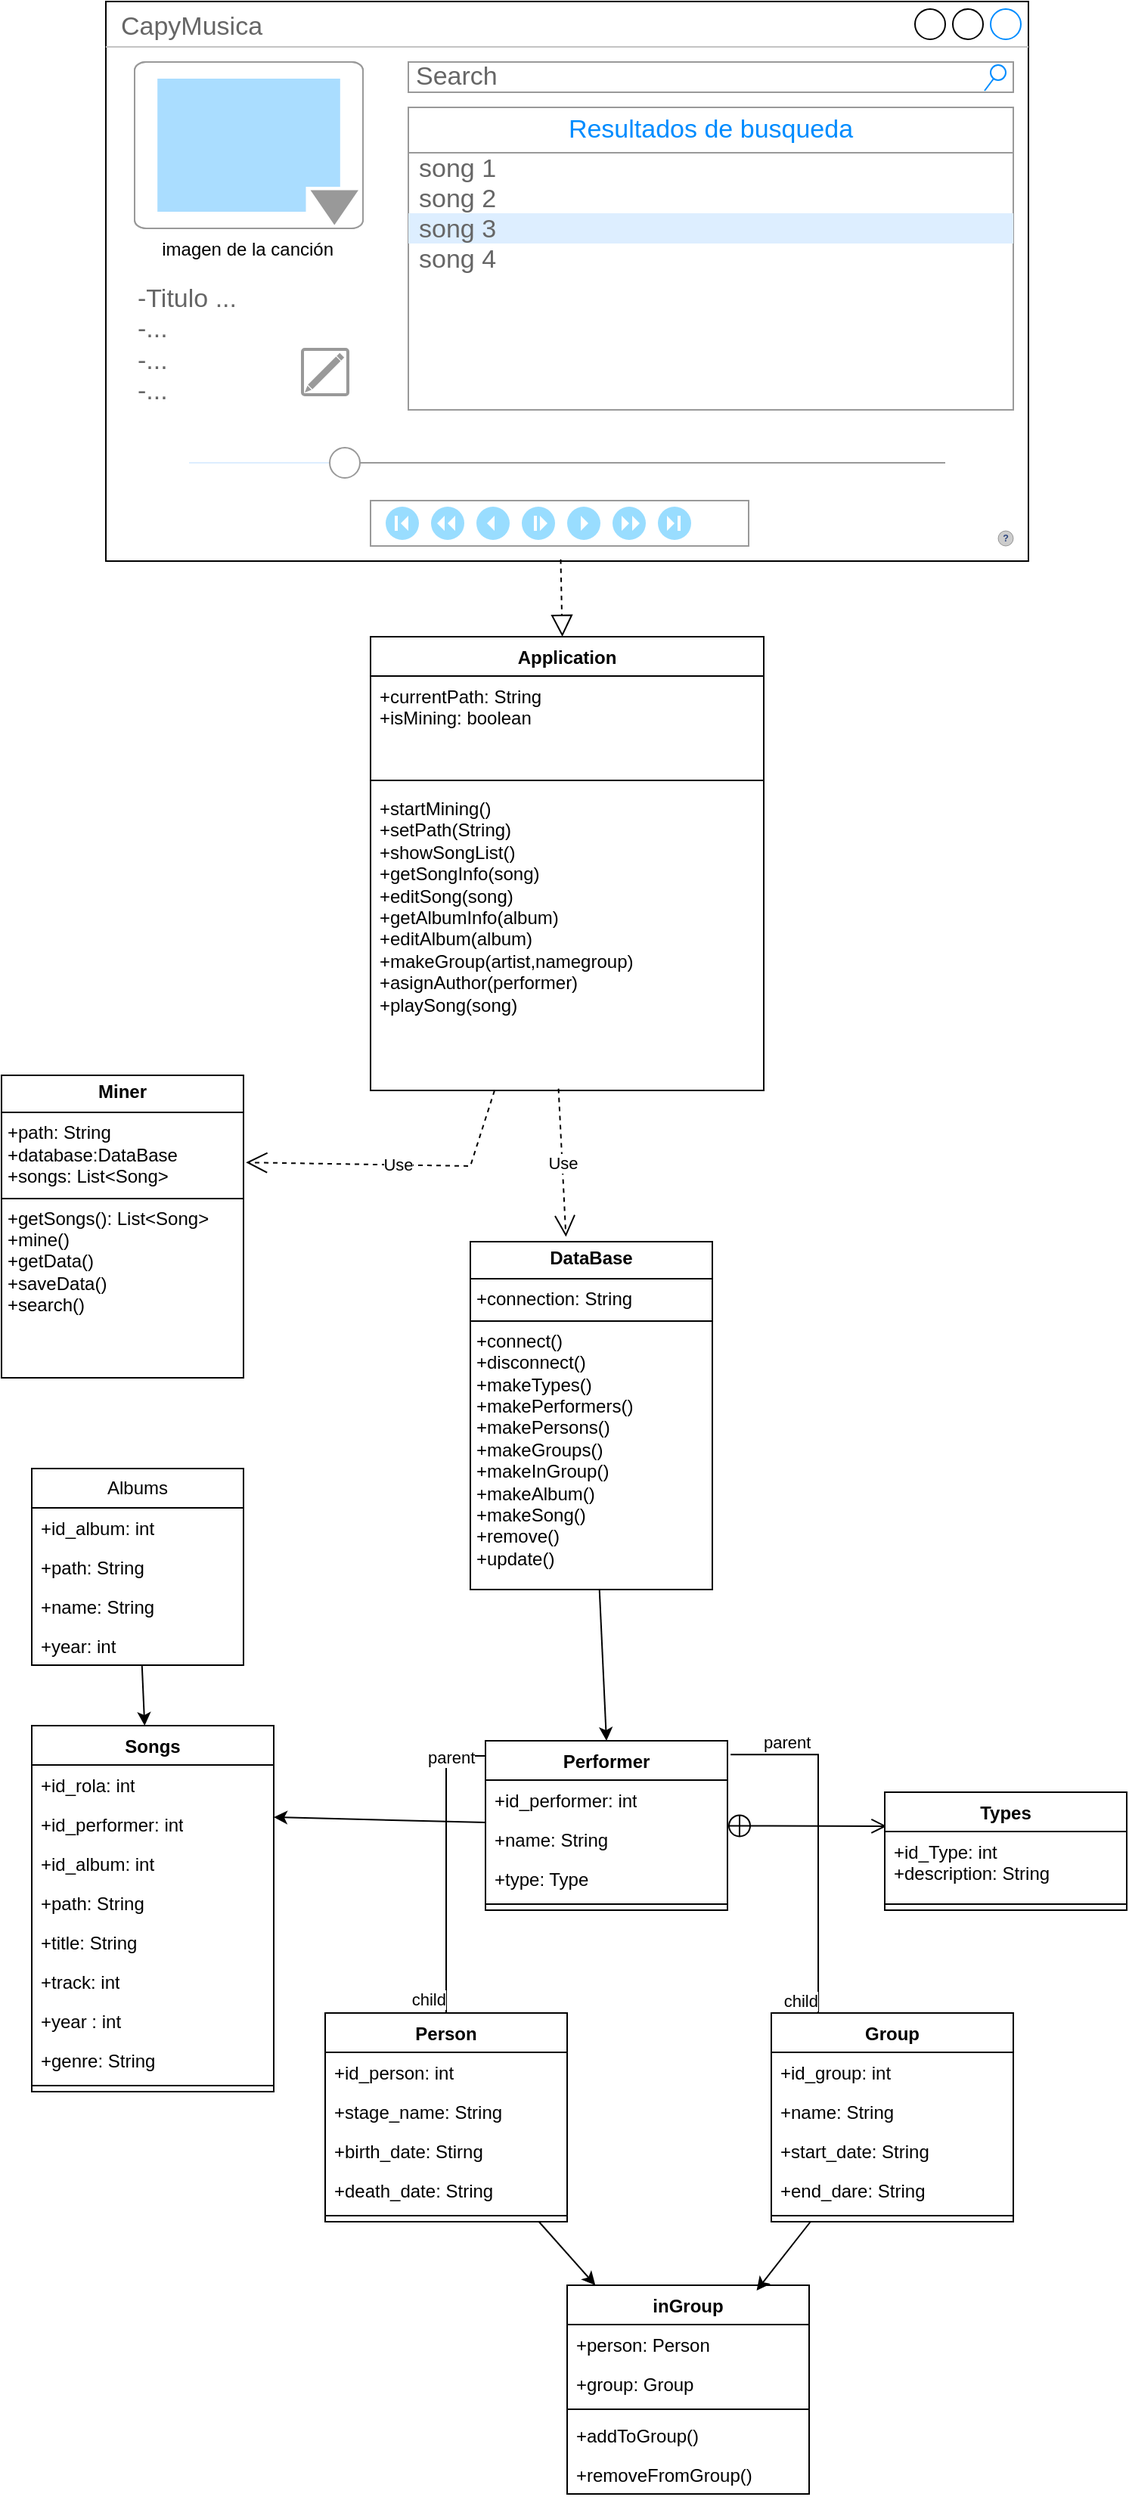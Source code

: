 <mxfile version="24.7.8">
  <diagram id="C5RBs43oDa-KdzZeNtuy" name="Page-1">
    <mxGraphModel dx="1247" dy="4340" grid="1" gridSize="10" guides="1" tooltips="1" connect="1" arrows="1" fold="1" page="1" pageScale="1" pageWidth="827" pageHeight="1169" math="0" shadow="0">
      <root>
        <mxCell id="WIyWlLk6GJQsqaUBKTNV-0" />
        <mxCell id="WIyWlLk6GJQsqaUBKTNV-1" parent="WIyWlLk6GJQsqaUBKTNV-0" />
        <mxCell id="khMB7CBPrgDATVtjI-uM-18" value="CapyMusica" style="strokeWidth=1;shadow=0;dashed=0;align=center;html=1;shape=mxgraph.mockup.containers.window;align=left;verticalAlign=top;spacingLeft=8;strokeColor2=#008cff;strokeColor3=#c4c4c4;fontColor=#666666;mainText=;fontSize=17;labelBackgroundColor=none;whiteSpace=wrap;" vertex="1" parent="WIyWlLk6GJQsqaUBKTNV-1">
          <mxGeometry x="109" y="-3440" width="610" height="370" as="geometry" />
        </mxCell>
        <mxCell id="khMB7CBPrgDATVtjI-uM-19" value="Search" style="strokeWidth=1;shadow=0;dashed=0;align=center;html=1;shape=mxgraph.mockup.forms.searchBox;strokeColor=#999999;mainText=;strokeColor2=#008cff;fontColor=#666666;fontSize=17;align=left;spacingLeft=3;whiteSpace=wrap;" vertex="1" parent="WIyWlLk6GJQsqaUBKTNV-1">
          <mxGeometry x="309" y="-3400" width="400" height="20" as="geometry" />
        </mxCell>
        <mxCell id="khMB7CBPrgDATVtjI-uM-20" value="" style="verticalLabelPosition=bottom;shadow=0;dashed=0;align=center;html=1;verticalAlign=top;strokeWidth=1;shape=mxgraph.mockup.misc.playbackControls;sketch=0;strokeColor=#999999;fillColor2=#99ddff;strokeColor2=none;fillColor3=#ffffff;strokeColor3=none;" vertex="1" parent="WIyWlLk6GJQsqaUBKTNV-1">
          <mxGeometry x="284" y="-3110" width="250" height="30" as="geometry" />
        </mxCell>
        <mxCell id="khMB7CBPrgDATVtjI-uM-24" value="Resultados de busqueda" style="swimlane;strokeColor=#999999;swimlaneFillColor=#FFFFFF;fillColor=#ffffff;fontColor=#008CFF;fontStyle=0;childLayout=stackLayout;horizontal=1;startSize=30;horizontalStack=0;resizeParent=1;resizeParentMax=0;resizeLast=0;collapsible=0;marginBottom=0;whiteSpace=wrap;html=1;fontSize=17;" vertex="1" parent="WIyWlLk6GJQsqaUBKTNV-1">
          <mxGeometry x="309" y="-3370" width="400" height="200" as="geometry" />
        </mxCell>
        <mxCell id="khMB7CBPrgDATVtjI-uM-25" value="song 1" style="text;spacing=0;strokeColor=none;align=left;verticalAlign=middle;spacingLeft=7;spacingRight=10;overflow=hidden;points=[[0,0.5],[1,0.5]];portConstraint=eastwest;rotatable=0;whiteSpace=wrap;html=1;fillColor=none;fontColor=#666666;fontSize=17;" vertex="1" parent="khMB7CBPrgDATVtjI-uM-24">
          <mxGeometry y="30" width="400" height="20" as="geometry" />
        </mxCell>
        <mxCell id="khMB7CBPrgDATVtjI-uM-26" value="song 2" style="text;spacing=0;strokeColor=none;align=left;verticalAlign=middle;spacingLeft=7;spacingRight=10;overflow=hidden;points=[[0,0.5],[1,0.5]];portConstraint=eastwest;rotatable=0;whiteSpace=wrap;html=1;rSize=5;fillColor=none;fontColor=#666666;fontSize=17;" vertex="1" parent="khMB7CBPrgDATVtjI-uM-24">
          <mxGeometry y="50" width="400" height="20" as="geometry" />
        </mxCell>
        <mxCell id="khMB7CBPrgDATVtjI-uM-27" value="song 3" style="text;spacing=0;strokeColor=none;align=left;verticalAlign=middle;spacingLeft=7;spacingRight=10;overflow=hidden;points=[[0,0.5],[1,0.5]];portConstraint=eastwest;rotatable=0;whiteSpace=wrap;html=1;rSize=5;fillColor=#DDEEFF;fontColor=#666666;fontSize=17;" vertex="1" parent="khMB7CBPrgDATVtjI-uM-24">
          <mxGeometry y="70" width="400" height="20" as="geometry" />
        </mxCell>
        <mxCell id="khMB7CBPrgDATVtjI-uM-28" value="song 4" style="text;spacing=0;strokeColor=none;align=left;verticalAlign=middle;spacingLeft=7;spacingRight=10;overflow=hidden;points=[[0,0.5],[1,0.5]];portConstraint=eastwest;rotatable=0;whiteSpace=wrap;html=1;fillColor=none;fontColor=#666666;fontSize=17;" vertex="1" parent="khMB7CBPrgDATVtjI-uM-24">
          <mxGeometry y="90" width="400" height="20" as="geometry" />
        </mxCell>
        <mxCell id="khMB7CBPrgDATVtjI-uM-29" value="" style="text;spacing=0;strokeColor=none;align=left;verticalAlign=middle;spacingLeft=7;spacingRight=10;overflow=hidden;points=[[0,0.5],[1,0.5]];portConstraint=eastwest;rotatable=0;whiteSpace=wrap;html=1;fillColor=none;fontColor=#666666;fontSize=17;" vertex="1" parent="khMB7CBPrgDATVtjI-uM-24">
          <mxGeometry y="110" width="400" height="90" as="geometry" />
        </mxCell>
        <mxCell id="khMB7CBPrgDATVtjI-uM-30" value="" style="strokeColor=#999999;verticalLabelPosition=bottom;shadow=0;dashed=0;verticalAlign=top;strokeWidth=2;html=1;shape=mxgraph.mockup.misc.editIcon;" vertex="1" parent="WIyWlLk6GJQsqaUBKTNV-1">
          <mxGeometry x="239" y="-3210" width="30" height="30" as="geometry" />
        </mxCell>
        <mxCell id="khMB7CBPrgDATVtjI-uM-32" value="-Titulo ...&lt;div&gt;-...&lt;/div&gt;&lt;div&gt;-...&lt;/div&gt;&lt;div&gt;-...&lt;/div&gt;" style="strokeWidth=1;shadow=0;dashed=0;align=center;html=1;shape=mxgraph.mockup.text.bulletedList;textColor=#666666;mainText=,,,,;textSize=17;bulletStyle=none;strokeColor=none;fillColor=none;align=left;verticalAlign=top;fontSize=17;fontColor=#666666;" vertex="1" parent="WIyWlLk6GJQsqaUBKTNV-1">
          <mxGeometry x="128" y="-3260" width="150" height="90" as="geometry" />
        </mxCell>
        <mxCell id="khMB7CBPrgDATVtjI-uM-33" value="" style="verticalLabelPosition=bottom;shadow=0;dashed=0;align=center;html=1;verticalAlign=top;strokeWidth=1;shape=mxgraph.mockup.forms.horSlider;strokeColor=#999999;sliderStyle=basic;sliderPos=20;handleStyle=circle;fillColor2=#ddeeff;" vertex="1" parent="WIyWlLk6GJQsqaUBKTNV-1">
          <mxGeometry x="164" y="-3150" width="500" height="30" as="geometry" />
        </mxCell>
        <mxCell id="khMB7CBPrgDATVtjI-uM-34" value="imagen de la canción&amp;nbsp;" style="verticalLabelPosition=bottom;shadow=0;dashed=0;align=center;html=1;verticalAlign=top;strokeWidth=1;shape=mxgraph.mockup.forms.colorPicker;chosenColor=#aaddff;" vertex="1" parent="WIyWlLk6GJQsqaUBKTNV-1">
          <mxGeometry x="128" y="-3400" width="151" height="110" as="geometry" />
        </mxCell>
        <mxCell id="khMB7CBPrgDATVtjI-uM-36" value="Application" style="swimlane;fontStyle=1;align=center;verticalAlign=top;childLayout=stackLayout;horizontal=1;startSize=26;horizontalStack=0;resizeParent=1;resizeParentMax=0;resizeLast=0;collapsible=1;marginBottom=0;whiteSpace=wrap;html=1;" vertex="1" parent="WIyWlLk6GJQsqaUBKTNV-1">
          <mxGeometry x="284" y="-3020" width="260" height="300" as="geometry">
            <mxRectangle x="1240" y="200" width="90" height="30" as="alternateBounds" />
          </mxGeometry>
        </mxCell>
        <mxCell id="khMB7CBPrgDATVtjI-uM-37" value="+currentPath: String&lt;div&gt;+isMining: boolean&lt;/div&gt;" style="text;strokeColor=none;fillColor=none;align=left;verticalAlign=top;spacingLeft=4;spacingRight=4;overflow=hidden;rotatable=0;points=[[0,0.5],[1,0.5]];portConstraint=eastwest;whiteSpace=wrap;html=1;" vertex="1" parent="khMB7CBPrgDATVtjI-uM-36">
          <mxGeometry y="26" width="260" height="64" as="geometry" />
        </mxCell>
        <mxCell id="khMB7CBPrgDATVtjI-uM-38" value="" style="line;strokeWidth=1;fillColor=none;align=left;verticalAlign=middle;spacingTop=-1;spacingLeft=3;spacingRight=3;rotatable=0;labelPosition=right;points=[];portConstraint=eastwest;strokeColor=inherit;" vertex="1" parent="khMB7CBPrgDATVtjI-uM-36">
          <mxGeometry y="90" width="260" height="10" as="geometry" />
        </mxCell>
        <mxCell id="khMB7CBPrgDATVtjI-uM-39" value="&lt;div&gt;&lt;div&gt;+startMining()&amp;nbsp;&amp;nbsp;&lt;/div&gt;&lt;div&gt;+setPath(String)&lt;/div&gt;&lt;div&gt;+showSongList()&lt;/div&gt;&lt;div&gt;+getSongInfo(song)&amp;nbsp;&lt;/div&gt;&lt;div&gt;+editSong(song)&lt;/div&gt;&lt;div&gt;&lt;span style=&quot;background-color: initial;&quot;&gt;+getAlbumInfo(album)&lt;/span&gt;&lt;/div&gt;&lt;div&gt;+editAlbum(album)&lt;/div&gt;&lt;div&gt;+makeGroup(artist,namegroup)&lt;/div&gt;&lt;div&gt;+asignAuthor(performer)&lt;/div&gt;&lt;div&gt;+playSong(song)&lt;/div&gt;&lt;div&gt;&lt;br&gt;&lt;/div&gt;&lt;div&gt;&lt;br&gt;&lt;/div&gt;&lt;/div&gt;&lt;div&gt;&lt;br&gt;&lt;/div&gt;" style="text;strokeColor=none;fillColor=none;align=left;verticalAlign=top;spacingLeft=4;spacingRight=4;overflow=hidden;rotatable=0;points=[[0,0.5],[1,0.5]];portConstraint=eastwest;whiteSpace=wrap;html=1;" vertex="1" parent="khMB7CBPrgDATVtjI-uM-36">
          <mxGeometry y="100" width="260" height="200" as="geometry" />
        </mxCell>
        <mxCell id="khMB7CBPrgDATVtjI-uM-46" value="" style="endArrow=block;dashed=1;endFill=0;endSize=12;html=1;rounded=0;exitX=0.493;exitY=0.997;exitDx=0;exitDy=0;exitPerimeter=0;" edge="1" parent="WIyWlLk6GJQsqaUBKTNV-1" source="khMB7CBPrgDATVtjI-uM-18" target="khMB7CBPrgDATVtjI-uM-36">
          <mxGeometry width="160" relative="1" as="geometry">
            <mxPoint x="380" y="-3050" as="sourcePoint" />
            <mxPoint x="540" y="-3050" as="targetPoint" />
          </mxGeometry>
        </mxCell>
        <mxCell id="khMB7CBPrgDATVtjI-uM-48" value="Use" style="endArrow=open;endSize=12;dashed=1;html=1;rounded=0;entryX=1.01;entryY=0.288;entryDx=0;entryDy=0;entryPerimeter=0;" edge="1" parent="WIyWlLk6GJQsqaUBKTNV-1" source="khMB7CBPrgDATVtjI-uM-36" target="khMB7CBPrgDATVtjI-uM-49">
          <mxGeometry width="160" relative="1" as="geometry">
            <mxPoint x="570" y="-2630" as="sourcePoint" />
            <mxPoint x="220" y="-2670" as="targetPoint" />
            <Array as="points">
              <mxPoint x="350" y="-2670" />
            </Array>
          </mxGeometry>
        </mxCell>
        <mxCell id="khMB7CBPrgDATVtjI-uM-49" value="&lt;p style=&quot;margin:0px;margin-top:4px;text-align:center;&quot;&gt;&lt;b&gt;Miner&lt;/b&gt;&lt;/p&gt;&lt;hr size=&quot;1&quot; style=&quot;border-style:solid;&quot;&gt;&lt;p style=&quot;margin:0px;margin-left:4px;&quot;&gt;+path: String&lt;/p&gt;&lt;p style=&quot;margin:0px;margin-left:4px;&quot;&gt;+database:DataBase&lt;/p&gt;&lt;p style=&quot;margin:0px;margin-left:4px;&quot;&gt;+songs: List&amp;lt;Song&amp;gt;&lt;/p&gt;&lt;hr size=&quot;1&quot; style=&quot;border-style:solid;&quot;&gt;&lt;p style=&quot;margin:0px;margin-left:4px;&quot;&gt;+getSongs(): List&amp;lt;Song&amp;gt;&lt;/p&gt;&lt;p style=&quot;margin:0px;margin-left:4px;&quot;&gt;+mine()&amp;nbsp;&lt;/p&gt;&lt;p style=&quot;margin:0px;margin-left:4px;&quot;&gt;+getData()&lt;/p&gt;&lt;p style=&quot;margin:0px;margin-left:4px;&quot;&gt;+saveData()&lt;/p&gt;&lt;p style=&quot;margin:0px;margin-left:4px;&quot;&gt;+search()&lt;/p&gt;" style="verticalAlign=top;align=left;overflow=fill;html=1;whiteSpace=wrap;" vertex="1" parent="WIyWlLk6GJQsqaUBKTNV-1">
          <mxGeometry x="40" y="-2730" width="160" height="200" as="geometry" />
        </mxCell>
        <mxCell id="khMB7CBPrgDATVtjI-uM-100" style="edgeStyle=none;rounded=0;orthogonalLoop=1;jettySize=auto;html=1;entryX=0.5;entryY=0;entryDx=0;entryDy=0;" edge="1" parent="WIyWlLk6GJQsqaUBKTNV-1" source="khMB7CBPrgDATVtjI-uM-50" target="khMB7CBPrgDATVtjI-uM-58">
          <mxGeometry relative="1" as="geometry" />
        </mxCell>
        <mxCell id="khMB7CBPrgDATVtjI-uM-50" value="&lt;p style=&quot;margin:0px;margin-top:4px;text-align:center;&quot;&gt;&lt;b&gt;DataBase&lt;/b&gt;&lt;/p&gt;&lt;hr size=&quot;1&quot; style=&quot;border-style:solid;&quot;&gt;&lt;p style=&quot;margin:0px;margin-left:4px;&quot;&gt;+connection: String&lt;/p&gt;&lt;hr size=&quot;1&quot; style=&quot;border-style:solid;&quot;&gt;&lt;p style=&quot;margin:0px;margin-left:4px;&quot;&gt;+connect()&lt;/p&gt;&lt;p style=&quot;margin:0px;margin-left:4px;&quot;&gt;+disconnect()&lt;/p&gt;&lt;p style=&quot;margin:0px;margin-left:4px;&quot;&gt;+makeTypes()&lt;/p&gt;&lt;p style=&quot;margin:0px;margin-left:4px;&quot;&gt;+makePerformers()&lt;/p&gt;&lt;p style=&quot;margin:0px;margin-left:4px;&quot;&gt;+makePersons()&lt;/p&gt;&lt;p style=&quot;margin:0px;margin-left:4px;&quot;&gt;+makeGroups()&lt;/p&gt;&lt;p style=&quot;margin:0px;margin-left:4px;&quot;&gt;+makeInGroup()&lt;/p&gt;&lt;p style=&quot;margin:0px;margin-left:4px;&quot;&gt;+makeAlbum()&lt;/p&gt;&lt;p style=&quot;margin:0px;margin-left:4px;&quot;&gt;+makeSong()&lt;/p&gt;&lt;p style=&quot;margin:0px;margin-left:4px;&quot;&gt;+remove()&lt;/p&gt;&lt;p style=&quot;margin:0px;margin-left:4px;&quot;&gt;+update()&lt;/p&gt;&lt;p style=&quot;margin:0px;margin-left:4px;&quot;&gt;&lt;br&gt;&lt;/p&gt;&lt;p style=&quot;margin:0px;margin-left:4px;&quot;&gt;&lt;br&gt;&lt;/p&gt;&lt;p style=&quot;margin:0px;margin-left:4px;&quot;&gt;&lt;br&gt;&lt;/p&gt;" style="verticalAlign=top;align=left;overflow=fill;html=1;whiteSpace=wrap;" vertex="1" parent="WIyWlLk6GJQsqaUBKTNV-1">
          <mxGeometry x="350" y="-2620" width="160" height="230" as="geometry" />
        </mxCell>
        <mxCell id="khMB7CBPrgDATVtjI-uM-51" value="Use" style="endArrow=open;endSize=12;dashed=1;html=1;rounded=0;exitX=0.478;exitY=0.994;exitDx=0;exitDy=0;exitPerimeter=0;entryX=0.395;entryY=-0.014;entryDx=0;entryDy=0;entryPerimeter=0;" edge="1" parent="WIyWlLk6GJQsqaUBKTNV-1" source="khMB7CBPrgDATVtjI-uM-39" target="khMB7CBPrgDATVtjI-uM-50">
          <mxGeometry width="160" relative="1" as="geometry">
            <mxPoint x="340" y="-2630" as="sourcePoint" />
            <mxPoint x="410" y="-2620" as="targetPoint" />
          </mxGeometry>
        </mxCell>
        <mxCell id="khMB7CBPrgDATVtjI-uM-53" value="" style="verticalLabelPosition=bottom;shadow=0;dashed=0;align=center;html=1;verticalAlign=top;strokeWidth=1;shape=mxgraph.mockup.misc.help_icon;" vertex="1" parent="WIyWlLk6GJQsqaUBKTNV-1">
          <mxGeometry x="699" y="-3090" width="10" height="10" as="geometry" />
        </mxCell>
        <mxCell id="khMB7CBPrgDATVtjI-uM-115" style="edgeStyle=none;rounded=0;orthogonalLoop=1;jettySize=auto;html=1;entryX=1;entryY=0.25;entryDx=0;entryDy=0;" edge="1" parent="WIyWlLk6GJQsqaUBKTNV-1" source="khMB7CBPrgDATVtjI-uM-58" target="khMB7CBPrgDATVtjI-uM-160">
          <mxGeometry relative="1" as="geometry">
            <mxPoint x="222.4" y="-2255.813" as="targetPoint" />
          </mxGeometry>
        </mxCell>
        <mxCell id="khMB7CBPrgDATVtjI-uM-58" value="Performer" style="swimlane;fontStyle=1;align=center;verticalAlign=top;childLayout=stackLayout;horizontal=1;startSize=26;horizontalStack=0;resizeParent=1;resizeParentMax=0;resizeLast=0;collapsible=1;marginBottom=0;whiteSpace=wrap;html=1;" vertex="1" parent="WIyWlLk6GJQsqaUBKTNV-1">
          <mxGeometry x="360" y="-2290" width="160" height="112" as="geometry" />
        </mxCell>
        <mxCell id="khMB7CBPrgDATVtjI-uM-139" value="+id_performer: int&lt;div&gt;&lt;br&gt;&lt;/div&gt;&lt;div&gt;&lt;br&gt;&lt;/div&gt;" style="text;strokeColor=none;fillColor=none;align=left;verticalAlign=top;spacingLeft=4;spacingRight=4;overflow=hidden;rotatable=0;points=[[0,0.5],[1,0.5]];portConstraint=eastwest;whiteSpace=wrap;html=1;" vertex="1" parent="khMB7CBPrgDATVtjI-uM-58">
          <mxGeometry y="26" width="160" height="26" as="geometry" />
        </mxCell>
        <mxCell id="khMB7CBPrgDATVtjI-uM-140" value="+name: String&lt;div&gt;&lt;br&gt;&lt;/div&gt;&lt;div&gt;&lt;br&gt;&lt;/div&gt;" style="text;strokeColor=none;fillColor=none;align=left;verticalAlign=top;spacingLeft=4;spacingRight=4;overflow=hidden;rotatable=0;points=[[0,0.5],[1,0.5]];portConstraint=eastwest;whiteSpace=wrap;html=1;" vertex="1" parent="khMB7CBPrgDATVtjI-uM-58">
          <mxGeometry y="52" width="160" height="26" as="geometry" />
        </mxCell>
        <mxCell id="khMB7CBPrgDATVtjI-uM-59" value="&lt;div&gt;+type: Type&lt;/div&gt;&lt;div&gt;&lt;br&gt;&lt;/div&gt;" style="text;strokeColor=none;fillColor=none;align=left;verticalAlign=top;spacingLeft=4;spacingRight=4;overflow=hidden;rotatable=0;points=[[0,0.5],[1,0.5]];portConstraint=eastwest;whiteSpace=wrap;html=1;" vertex="1" parent="khMB7CBPrgDATVtjI-uM-58">
          <mxGeometry y="78" width="160" height="26" as="geometry" />
        </mxCell>
        <mxCell id="khMB7CBPrgDATVtjI-uM-60" value="" style="line;strokeWidth=1;fillColor=none;align=left;verticalAlign=middle;spacingTop=-1;spacingLeft=3;spacingRight=3;rotatable=0;labelPosition=right;points=[];portConstraint=eastwest;strokeColor=inherit;" vertex="1" parent="khMB7CBPrgDATVtjI-uM-58">
          <mxGeometry y="104" width="160" height="8" as="geometry" />
        </mxCell>
        <mxCell id="khMB7CBPrgDATVtjI-uM-62" value="" style="endArrow=open;startArrow=circlePlus;endFill=0;startFill=0;endSize=8;html=1;rounded=0;entryX=0.008;entryY=0.288;entryDx=0;entryDy=0;entryPerimeter=0;" edge="1" parent="WIyWlLk6GJQsqaUBKTNV-1" source="khMB7CBPrgDATVtjI-uM-58" target="khMB7CBPrgDATVtjI-uM-63">
          <mxGeometry width="160" relative="1" as="geometry">
            <mxPoint x="510" y="-2250" as="sourcePoint" />
            <mxPoint x="624" y="-2188.006" as="targetPoint" />
          </mxGeometry>
        </mxCell>
        <mxCell id="khMB7CBPrgDATVtjI-uM-63" value="Types" style="swimlane;fontStyle=1;align=center;verticalAlign=top;childLayout=stackLayout;horizontal=1;startSize=26;horizontalStack=0;resizeParent=1;resizeParentMax=0;resizeLast=0;collapsible=1;marginBottom=0;whiteSpace=wrap;html=1;" vertex="1" parent="WIyWlLk6GJQsqaUBKTNV-1">
          <mxGeometry x="624" y="-2256" width="160" height="78" as="geometry">
            <mxRectangle x="600" y="-2294" width="70" height="30" as="alternateBounds" />
          </mxGeometry>
        </mxCell>
        <mxCell id="khMB7CBPrgDATVtjI-uM-64" value="+id_Type: int&lt;div&gt;+description: String&lt;/div&gt;" style="text;strokeColor=none;fillColor=none;align=left;verticalAlign=top;spacingLeft=4;spacingRight=4;overflow=hidden;rotatable=0;points=[[0,0.5],[1,0.5]];portConstraint=eastwest;whiteSpace=wrap;html=1;" vertex="1" parent="khMB7CBPrgDATVtjI-uM-63">
          <mxGeometry y="26" width="160" height="44" as="geometry" />
        </mxCell>
        <mxCell id="khMB7CBPrgDATVtjI-uM-65" value="" style="line;strokeWidth=1;fillColor=none;align=left;verticalAlign=middle;spacingTop=-1;spacingLeft=3;spacingRight=3;rotatable=0;labelPosition=right;points=[];portConstraint=eastwest;strokeColor=inherit;" vertex="1" parent="khMB7CBPrgDATVtjI-uM-63">
          <mxGeometry y="70" width="160" height="8" as="geometry" />
        </mxCell>
        <mxCell id="khMB7CBPrgDATVtjI-uM-113" value="" style="edgeStyle=none;rounded=0;orthogonalLoop=1;jettySize=auto;html=1;" edge="1" parent="WIyWlLk6GJQsqaUBKTNV-1" source="khMB7CBPrgDATVtjI-uM-71" target="khMB7CBPrgDATVtjI-uM-106">
          <mxGeometry relative="1" as="geometry" />
        </mxCell>
        <mxCell id="khMB7CBPrgDATVtjI-uM-71" value="Person" style="swimlane;fontStyle=1;align=center;verticalAlign=top;childLayout=stackLayout;horizontal=1;startSize=26;horizontalStack=0;resizeParent=1;resizeParentMax=0;resizeLast=0;collapsible=1;marginBottom=0;whiteSpace=wrap;html=1;" vertex="1" parent="WIyWlLk6GJQsqaUBKTNV-1">
          <mxGeometry x="254" y="-2110" width="160" height="138" as="geometry" />
        </mxCell>
        <mxCell id="khMB7CBPrgDATVtjI-uM-143" value="+id_person: int&lt;div&gt;&lt;br&gt;&lt;/div&gt;" style="text;strokeColor=none;fillColor=none;align=left;verticalAlign=top;spacingLeft=4;spacingRight=4;overflow=hidden;rotatable=0;points=[[0,0.5],[1,0.5]];portConstraint=eastwest;whiteSpace=wrap;html=1;" vertex="1" parent="khMB7CBPrgDATVtjI-uM-71">
          <mxGeometry y="26" width="160" height="26" as="geometry" />
        </mxCell>
        <mxCell id="khMB7CBPrgDATVtjI-uM-142" value="&lt;div&gt;+stage_name: String&lt;/div&gt;" style="text;strokeColor=none;fillColor=none;align=left;verticalAlign=top;spacingLeft=4;spacingRight=4;overflow=hidden;rotatable=0;points=[[0,0.5],[1,0.5]];portConstraint=eastwest;whiteSpace=wrap;html=1;" vertex="1" parent="khMB7CBPrgDATVtjI-uM-71">
          <mxGeometry y="52" width="160" height="26" as="geometry" />
        </mxCell>
        <mxCell id="khMB7CBPrgDATVtjI-uM-141" value="&lt;div&gt;+birth_date: Stirng&lt;/div&gt;" style="text;strokeColor=none;fillColor=none;align=left;verticalAlign=top;spacingLeft=4;spacingRight=4;overflow=hidden;rotatable=0;points=[[0,0.5],[1,0.5]];portConstraint=eastwest;whiteSpace=wrap;html=1;" vertex="1" parent="khMB7CBPrgDATVtjI-uM-71">
          <mxGeometry y="78" width="160" height="26" as="geometry" />
        </mxCell>
        <mxCell id="khMB7CBPrgDATVtjI-uM-72" value="+death_date: String" style="text;strokeColor=none;fillColor=none;align=left;verticalAlign=top;spacingLeft=4;spacingRight=4;overflow=hidden;rotatable=0;points=[[0,0.5],[1,0.5]];portConstraint=eastwest;whiteSpace=wrap;html=1;" vertex="1" parent="khMB7CBPrgDATVtjI-uM-71">
          <mxGeometry y="104" width="160" height="26" as="geometry" />
        </mxCell>
        <mxCell id="khMB7CBPrgDATVtjI-uM-73" value="" style="line;strokeWidth=1;fillColor=none;align=left;verticalAlign=middle;spacingTop=-1;spacingLeft=3;spacingRight=3;rotatable=0;labelPosition=right;points=[];portConstraint=eastwest;strokeColor=inherit;" vertex="1" parent="khMB7CBPrgDATVtjI-uM-71">
          <mxGeometry y="130" width="160" height="8" as="geometry" />
        </mxCell>
        <mxCell id="khMB7CBPrgDATVtjI-uM-88" value="Group" style="swimlane;fontStyle=1;align=center;verticalAlign=top;childLayout=stackLayout;horizontal=1;startSize=26;horizontalStack=0;resizeParent=1;resizeParentMax=0;resizeLast=0;collapsible=1;marginBottom=0;whiteSpace=wrap;html=1;" vertex="1" parent="WIyWlLk6GJQsqaUBKTNV-1">
          <mxGeometry x="549" y="-2110" width="160" height="138" as="geometry" />
        </mxCell>
        <mxCell id="khMB7CBPrgDATVtjI-uM-145" value="+id_group: int" style="text;strokeColor=none;fillColor=none;align=left;verticalAlign=top;spacingLeft=4;spacingRight=4;overflow=hidden;rotatable=0;points=[[0,0.5],[1,0.5]];portConstraint=eastwest;whiteSpace=wrap;html=1;" vertex="1" parent="khMB7CBPrgDATVtjI-uM-88">
          <mxGeometry y="26" width="160" height="26" as="geometry" />
        </mxCell>
        <mxCell id="khMB7CBPrgDATVtjI-uM-146" value="+name: String" style="text;strokeColor=none;fillColor=none;align=left;verticalAlign=top;spacingLeft=4;spacingRight=4;overflow=hidden;rotatable=0;points=[[0,0.5],[1,0.5]];portConstraint=eastwest;whiteSpace=wrap;html=1;" vertex="1" parent="khMB7CBPrgDATVtjI-uM-88">
          <mxGeometry y="52" width="160" height="26" as="geometry" />
        </mxCell>
        <mxCell id="khMB7CBPrgDATVtjI-uM-147" value="+start_date: String" style="text;strokeColor=none;fillColor=none;align=left;verticalAlign=top;spacingLeft=4;spacingRight=4;overflow=hidden;rotatable=0;points=[[0,0.5],[1,0.5]];portConstraint=eastwest;whiteSpace=wrap;html=1;" vertex="1" parent="khMB7CBPrgDATVtjI-uM-88">
          <mxGeometry y="78" width="160" height="26" as="geometry" />
        </mxCell>
        <mxCell id="khMB7CBPrgDATVtjI-uM-89" value="+end_dare: String" style="text;strokeColor=none;fillColor=none;align=left;verticalAlign=top;spacingLeft=4;spacingRight=4;overflow=hidden;rotatable=0;points=[[0,0.5],[1,0.5]];portConstraint=eastwest;whiteSpace=wrap;html=1;" vertex="1" parent="khMB7CBPrgDATVtjI-uM-88">
          <mxGeometry y="104" width="160" height="26" as="geometry" />
        </mxCell>
        <mxCell id="khMB7CBPrgDATVtjI-uM-90" value="" style="line;strokeWidth=1;fillColor=none;align=left;verticalAlign=middle;spacingTop=-1;spacingLeft=3;spacingRight=3;rotatable=0;labelPosition=right;points=[];portConstraint=eastwest;strokeColor=inherit;" vertex="1" parent="khMB7CBPrgDATVtjI-uM-88">
          <mxGeometry y="130" width="160" height="8" as="geometry" />
        </mxCell>
        <mxCell id="khMB7CBPrgDATVtjI-uM-101" value="" style="edgeStyle=none;rounded=0;orthogonalLoop=1;jettySize=auto;html=1;" edge="1" parent="WIyWlLk6GJQsqaUBKTNV-1" source="khMB7CBPrgDATVtjI-uM-173" target="khMB7CBPrgDATVtjI-uM-160">
          <mxGeometry relative="1" as="geometry">
            <mxPoint x="140" y="-2370" as="sourcePoint" />
            <mxPoint x="147.84" y="-2278.587" as="targetPoint" />
          </mxGeometry>
        </mxCell>
        <mxCell id="khMB7CBPrgDATVtjI-uM-106" value="inGroup" style="swimlane;fontStyle=1;align=center;verticalAlign=top;childLayout=stackLayout;horizontal=1;startSize=26;horizontalStack=0;resizeParent=1;resizeParentMax=0;resizeLast=0;collapsible=1;marginBottom=0;whiteSpace=wrap;html=1;" vertex="1" parent="WIyWlLk6GJQsqaUBKTNV-1">
          <mxGeometry x="414" y="-1930" width="160" height="138" as="geometry" />
        </mxCell>
        <mxCell id="khMB7CBPrgDATVtjI-uM-148" value="+person: Person&amp;nbsp;" style="text;strokeColor=none;fillColor=none;align=left;verticalAlign=top;spacingLeft=4;spacingRight=4;overflow=hidden;rotatable=0;points=[[0,0.5],[1,0.5]];portConstraint=eastwest;whiteSpace=wrap;html=1;" vertex="1" parent="khMB7CBPrgDATVtjI-uM-106">
          <mxGeometry y="26" width="160" height="26" as="geometry" />
        </mxCell>
        <mxCell id="khMB7CBPrgDATVtjI-uM-107" value="+group: Group" style="text;strokeColor=none;fillColor=none;align=left;verticalAlign=top;spacingLeft=4;spacingRight=4;overflow=hidden;rotatable=0;points=[[0,0.5],[1,0.5]];portConstraint=eastwest;whiteSpace=wrap;html=1;" vertex="1" parent="khMB7CBPrgDATVtjI-uM-106">
          <mxGeometry y="52" width="160" height="26" as="geometry" />
        </mxCell>
        <mxCell id="khMB7CBPrgDATVtjI-uM-108" value="" style="line;strokeWidth=1;fillColor=none;align=left;verticalAlign=middle;spacingTop=-1;spacingLeft=3;spacingRight=3;rotatable=0;labelPosition=right;points=[];portConstraint=eastwest;strokeColor=inherit;" vertex="1" parent="khMB7CBPrgDATVtjI-uM-106">
          <mxGeometry y="78" width="160" height="8" as="geometry" />
        </mxCell>
        <mxCell id="khMB7CBPrgDATVtjI-uM-149" value="+addToGroup()&lt;div&gt;&lt;br&gt;&lt;/div&gt;" style="text;strokeColor=none;fillColor=none;align=left;verticalAlign=top;spacingLeft=4;spacingRight=4;overflow=hidden;rotatable=0;points=[[0,0.5],[1,0.5]];portConstraint=eastwest;whiteSpace=wrap;html=1;" vertex="1" parent="khMB7CBPrgDATVtjI-uM-106">
          <mxGeometry y="86" width="160" height="26" as="geometry" />
        </mxCell>
        <mxCell id="khMB7CBPrgDATVtjI-uM-109" value="&lt;div&gt;+removeFromGroup()&lt;/div&gt;" style="text;strokeColor=none;fillColor=none;align=left;verticalAlign=top;spacingLeft=4;spacingRight=4;overflow=hidden;rotatable=0;points=[[0,0.5],[1,0.5]];portConstraint=eastwest;whiteSpace=wrap;html=1;" vertex="1" parent="khMB7CBPrgDATVtjI-uM-106">
          <mxGeometry y="112" width="160" height="26" as="geometry" />
        </mxCell>
        <mxCell id="khMB7CBPrgDATVtjI-uM-116" style="edgeStyle=none;rounded=0;orthogonalLoop=1;jettySize=auto;html=1;entryX=0.783;entryY=0.025;entryDx=0;entryDy=0;entryPerimeter=0;" edge="1" parent="WIyWlLk6GJQsqaUBKTNV-1" source="khMB7CBPrgDATVtjI-uM-88" target="khMB7CBPrgDATVtjI-uM-106">
          <mxGeometry relative="1" as="geometry" />
        </mxCell>
        <mxCell id="khMB7CBPrgDATVtjI-uM-160" value="Songs" style="swimlane;fontStyle=1;align=center;verticalAlign=top;childLayout=stackLayout;horizontal=1;startSize=26;horizontalStack=0;resizeParent=1;resizeParentMax=0;resizeLast=0;collapsible=1;marginBottom=0;whiteSpace=wrap;html=1;" vertex="1" parent="WIyWlLk6GJQsqaUBKTNV-1">
          <mxGeometry x="60" y="-2300" width="160" height="242" as="geometry" />
        </mxCell>
        <mxCell id="khMB7CBPrgDATVtjI-uM-166" value="+id_rola: int" style="text;strokeColor=none;fillColor=none;align=left;verticalAlign=top;spacingLeft=4;spacingRight=4;overflow=hidden;rotatable=0;points=[[0,0.5],[1,0.5]];portConstraint=eastwest;whiteSpace=wrap;html=1;" vertex="1" parent="khMB7CBPrgDATVtjI-uM-160">
          <mxGeometry y="26" width="160" height="26" as="geometry" />
        </mxCell>
        <mxCell id="khMB7CBPrgDATVtjI-uM-165" value="+id_performer: int" style="text;strokeColor=none;fillColor=none;align=left;verticalAlign=top;spacingLeft=4;spacingRight=4;overflow=hidden;rotatable=0;points=[[0,0.5],[1,0.5]];portConstraint=eastwest;whiteSpace=wrap;html=1;" vertex="1" parent="khMB7CBPrgDATVtjI-uM-160">
          <mxGeometry y="52" width="160" height="26" as="geometry" />
        </mxCell>
        <mxCell id="khMB7CBPrgDATVtjI-uM-164" value="+id_album: int&lt;div&gt;&lt;br&gt;&lt;/div&gt;" style="text;strokeColor=none;fillColor=none;align=left;verticalAlign=top;spacingLeft=4;spacingRight=4;overflow=hidden;rotatable=0;points=[[0,0.5],[1,0.5]];portConstraint=eastwest;whiteSpace=wrap;html=1;" vertex="1" parent="khMB7CBPrgDATVtjI-uM-160">
          <mxGeometry y="78" width="160" height="26" as="geometry" />
        </mxCell>
        <mxCell id="khMB7CBPrgDATVtjI-uM-170" value="+path: String" style="text;strokeColor=none;fillColor=none;align=left;verticalAlign=top;spacingLeft=4;spacingRight=4;overflow=hidden;rotatable=0;points=[[0,0.5],[1,0.5]];portConstraint=eastwest;whiteSpace=wrap;html=1;" vertex="1" parent="khMB7CBPrgDATVtjI-uM-160">
          <mxGeometry y="104" width="160" height="26" as="geometry" />
        </mxCell>
        <mxCell id="khMB7CBPrgDATVtjI-uM-169" value="+title: String" style="text;strokeColor=none;fillColor=none;align=left;verticalAlign=top;spacingLeft=4;spacingRight=4;overflow=hidden;rotatable=0;points=[[0,0.5],[1,0.5]];portConstraint=eastwest;whiteSpace=wrap;html=1;" vertex="1" parent="khMB7CBPrgDATVtjI-uM-160">
          <mxGeometry y="130" width="160" height="26" as="geometry" />
        </mxCell>
        <mxCell id="khMB7CBPrgDATVtjI-uM-168" value="+track: int" style="text;strokeColor=none;fillColor=none;align=left;verticalAlign=top;spacingLeft=4;spacingRight=4;overflow=hidden;rotatable=0;points=[[0,0.5],[1,0.5]];portConstraint=eastwest;whiteSpace=wrap;html=1;" vertex="1" parent="khMB7CBPrgDATVtjI-uM-160">
          <mxGeometry y="156" width="160" height="26" as="geometry" />
        </mxCell>
        <mxCell id="khMB7CBPrgDATVtjI-uM-167" value="+year : int" style="text;strokeColor=none;fillColor=none;align=left;verticalAlign=top;spacingLeft=4;spacingRight=4;overflow=hidden;rotatable=0;points=[[0,0.5],[1,0.5]];portConstraint=eastwest;whiteSpace=wrap;html=1;" vertex="1" parent="khMB7CBPrgDATVtjI-uM-160">
          <mxGeometry y="182" width="160" height="26" as="geometry" />
        </mxCell>
        <mxCell id="khMB7CBPrgDATVtjI-uM-161" value="+genre: String" style="text;strokeColor=none;fillColor=none;align=left;verticalAlign=top;spacingLeft=4;spacingRight=4;overflow=hidden;rotatable=0;points=[[0,0.5],[1,0.5]];portConstraint=eastwest;whiteSpace=wrap;html=1;" vertex="1" parent="khMB7CBPrgDATVtjI-uM-160">
          <mxGeometry y="208" width="160" height="26" as="geometry" />
        </mxCell>
        <mxCell id="khMB7CBPrgDATVtjI-uM-162" value="" style="line;strokeWidth=1;fillColor=none;align=left;verticalAlign=middle;spacingTop=-1;spacingLeft=3;spacingRight=3;rotatable=0;labelPosition=right;points=[];portConstraint=eastwest;strokeColor=inherit;" vertex="1" parent="khMB7CBPrgDATVtjI-uM-160">
          <mxGeometry y="234" width="160" height="8" as="geometry" />
        </mxCell>
        <mxCell id="khMB7CBPrgDATVtjI-uM-173" value="Albums" style="swimlane;fontStyle=0;childLayout=stackLayout;horizontal=1;startSize=26;fillColor=none;horizontalStack=0;resizeParent=1;resizeParentMax=0;resizeLast=0;collapsible=1;marginBottom=0;whiteSpace=wrap;html=1;" vertex="1" parent="WIyWlLk6GJQsqaUBKTNV-1">
          <mxGeometry x="60" y="-2470" width="140" height="130" as="geometry" />
        </mxCell>
        <mxCell id="khMB7CBPrgDATVtjI-uM-174" value="+id_album: int" style="text;strokeColor=none;fillColor=none;align=left;verticalAlign=top;spacingLeft=4;spacingRight=4;overflow=hidden;rotatable=0;points=[[0,0.5],[1,0.5]];portConstraint=eastwest;whiteSpace=wrap;html=1;" vertex="1" parent="khMB7CBPrgDATVtjI-uM-173">
          <mxGeometry y="26" width="140" height="26" as="geometry" />
        </mxCell>
        <mxCell id="khMB7CBPrgDATVtjI-uM-175" value="+path: String" style="text;strokeColor=none;fillColor=none;align=left;verticalAlign=top;spacingLeft=4;spacingRight=4;overflow=hidden;rotatable=0;points=[[0,0.5],[1,0.5]];portConstraint=eastwest;whiteSpace=wrap;html=1;" vertex="1" parent="khMB7CBPrgDATVtjI-uM-173">
          <mxGeometry y="52" width="140" height="26" as="geometry" />
        </mxCell>
        <mxCell id="khMB7CBPrgDATVtjI-uM-177" value="+name: String" style="text;strokeColor=none;fillColor=none;align=left;verticalAlign=top;spacingLeft=4;spacingRight=4;overflow=hidden;rotatable=0;points=[[0,0.5],[1,0.5]];portConstraint=eastwest;whiteSpace=wrap;html=1;" vertex="1" parent="khMB7CBPrgDATVtjI-uM-173">
          <mxGeometry y="78" width="140" height="26" as="geometry" />
        </mxCell>
        <mxCell id="khMB7CBPrgDATVtjI-uM-176" value="+year: int" style="text;strokeColor=none;fillColor=none;align=left;verticalAlign=top;spacingLeft=4;spacingRight=4;overflow=hidden;rotatable=0;points=[[0,0.5],[1,0.5]];portConstraint=eastwest;whiteSpace=wrap;html=1;" vertex="1" parent="khMB7CBPrgDATVtjI-uM-173">
          <mxGeometry y="104" width="140" height="26" as="geometry" />
        </mxCell>
        <mxCell id="khMB7CBPrgDATVtjI-uM-180" value="" style="endArrow=none;html=1;edgeStyle=orthogonalEdgeStyle;rounded=0;exitX=0;exitY=0.089;exitDx=0;exitDy=0;exitPerimeter=0;" edge="1" parent="WIyWlLk6GJQsqaUBKTNV-1" source="khMB7CBPrgDATVtjI-uM-58" target="khMB7CBPrgDATVtjI-uM-71">
          <mxGeometry relative="1" as="geometry">
            <mxPoint x="320.09" y="-2190" as="sourcePoint" />
            <mxPoint x="280.01" y="-2110" as="targetPoint" />
          </mxGeometry>
        </mxCell>
        <mxCell id="khMB7CBPrgDATVtjI-uM-181" value="parent" style="edgeLabel;resizable=0;html=1;align=left;verticalAlign=bottom;" connectable="0" vertex="1" parent="khMB7CBPrgDATVtjI-uM-180">
          <mxGeometry x="-1" relative="1" as="geometry">
            <mxPoint x="-40" y="10" as="offset" />
          </mxGeometry>
        </mxCell>
        <mxCell id="khMB7CBPrgDATVtjI-uM-182" value="child" style="edgeLabel;resizable=0;html=1;align=right;verticalAlign=bottom;" connectable="0" vertex="1" parent="khMB7CBPrgDATVtjI-uM-180">
          <mxGeometry x="1" relative="1" as="geometry" />
        </mxCell>
        <mxCell id="khMB7CBPrgDATVtjI-uM-183" value="" style="endArrow=none;html=1;edgeStyle=orthogonalEdgeStyle;rounded=0;entryX=0.194;entryY=0;entryDx=0;entryDy=0;entryPerimeter=0;exitX=1.013;exitY=0.081;exitDx=0;exitDy=0;exitPerimeter=0;" edge="1" parent="WIyWlLk6GJQsqaUBKTNV-1" source="khMB7CBPrgDATVtjI-uM-58" target="khMB7CBPrgDATVtjI-uM-88">
          <mxGeometry relative="1" as="geometry">
            <mxPoint x="520" y="-2270" as="sourcePoint" />
            <mxPoint x="660" y="-2280" as="targetPoint" />
          </mxGeometry>
        </mxCell>
        <mxCell id="khMB7CBPrgDATVtjI-uM-184" value="parent" style="edgeLabel;resizable=0;html=1;align=left;verticalAlign=bottom;" connectable="0" vertex="1" parent="khMB7CBPrgDATVtjI-uM-183">
          <mxGeometry x="-1" relative="1" as="geometry">
            <mxPoint x="20" as="offset" />
          </mxGeometry>
        </mxCell>
        <mxCell id="khMB7CBPrgDATVtjI-uM-185" value="child" style="edgeLabel;resizable=0;html=1;align=right;verticalAlign=bottom;" connectable="0" vertex="1" parent="khMB7CBPrgDATVtjI-uM-183">
          <mxGeometry x="1" relative="1" as="geometry" />
        </mxCell>
      </root>
    </mxGraphModel>
  </diagram>
</mxfile>

